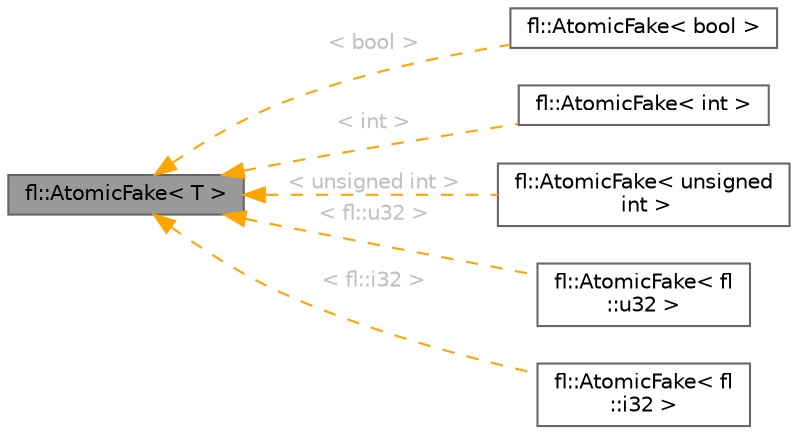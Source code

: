 digraph "fl::AtomicFake&lt; T &gt;"
{
 // INTERACTIVE_SVG=YES
 // LATEX_PDF_SIZE
  bgcolor="transparent";
  edge [fontname=Helvetica,fontsize=10,labelfontname=Helvetica,labelfontsize=10];
  node [fontname=Helvetica,fontsize=10,shape=box,height=0.2,width=0.4];
  rankdir="LR";
  Node1 [id="Node000001",label="fl::AtomicFake\< T \>",height=0.2,width=0.4,color="gray40", fillcolor="grey60", style="filled", fontcolor="black",tooltip=" "];
  Node1 -> Node2 [id="edge1_Node000001_Node000002",dir="back",color="orange",style="dashed",tooltip=" ",label=" \< bool \>",fontcolor="grey" ];
  Node2 [id="Node000002",label="fl::AtomicFake\< bool \>",height=0.2,width=0.4,color="gray40", fillcolor="white", style="filled",URL="$da/d98/classfl_1_1_atomic_fake.html",tooltip=" "];
  Node1 -> Node3 [id="edge2_Node000001_Node000003",dir="back",color="orange",style="dashed",tooltip=" ",label=" \< int \>",fontcolor="grey" ];
  Node3 [id="Node000003",label="fl::AtomicFake\< int \>",height=0.2,width=0.4,color="gray40", fillcolor="white", style="filled",URL="$da/d98/classfl_1_1_atomic_fake.html",tooltip=" "];
  Node1 -> Node4 [id="edge3_Node000001_Node000004",dir="back",color="orange",style="dashed",tooltip=" ",label=" \< unsigned int \>",fontcolor="grey" ];
  Node4 [id="Node000004",label="fl::AtomicFake\< unsigned\l int \>",height=0.2,width=0.4,color="gray40", fillcolor="white", style="filled",URL="$da/d98/classfl_1_1_atomic_fake.html",tooltip=" "];
  Node1 -> Node5 [id="edge4_Node000001_Node000005",dir="back",color="orange",style="dashed",tooltip=" ",label=" \< fl::u32 \>",fontcolor="grey" ];
  Node5 [id="Node000005",label="fl::AtomicFake\< fl\l::u32 \>",height=0.2,width=0.4,color="gray40", fillcolor="white", style="filled",URL="$da/d98/classfl_1_1_atomic_fake.html",tooltip=" "];
  Node1 -> Node6 [id="edge5_Node000001_Node000006",dir="back",color="orange",style="dashed",tooltip=" ",label=" \< fl::i32 \>",fontcolor="grey" ];
  Node6 [id="Node000006",label="fl::AtomicFake\< fl\l::i32 \>",height=0.2,width=0.4,color="gray40", fillcolor="white", style="filled",URL="$da/d98/classfl_1_1_atomic_fake.html",tooltip=" "];
}
